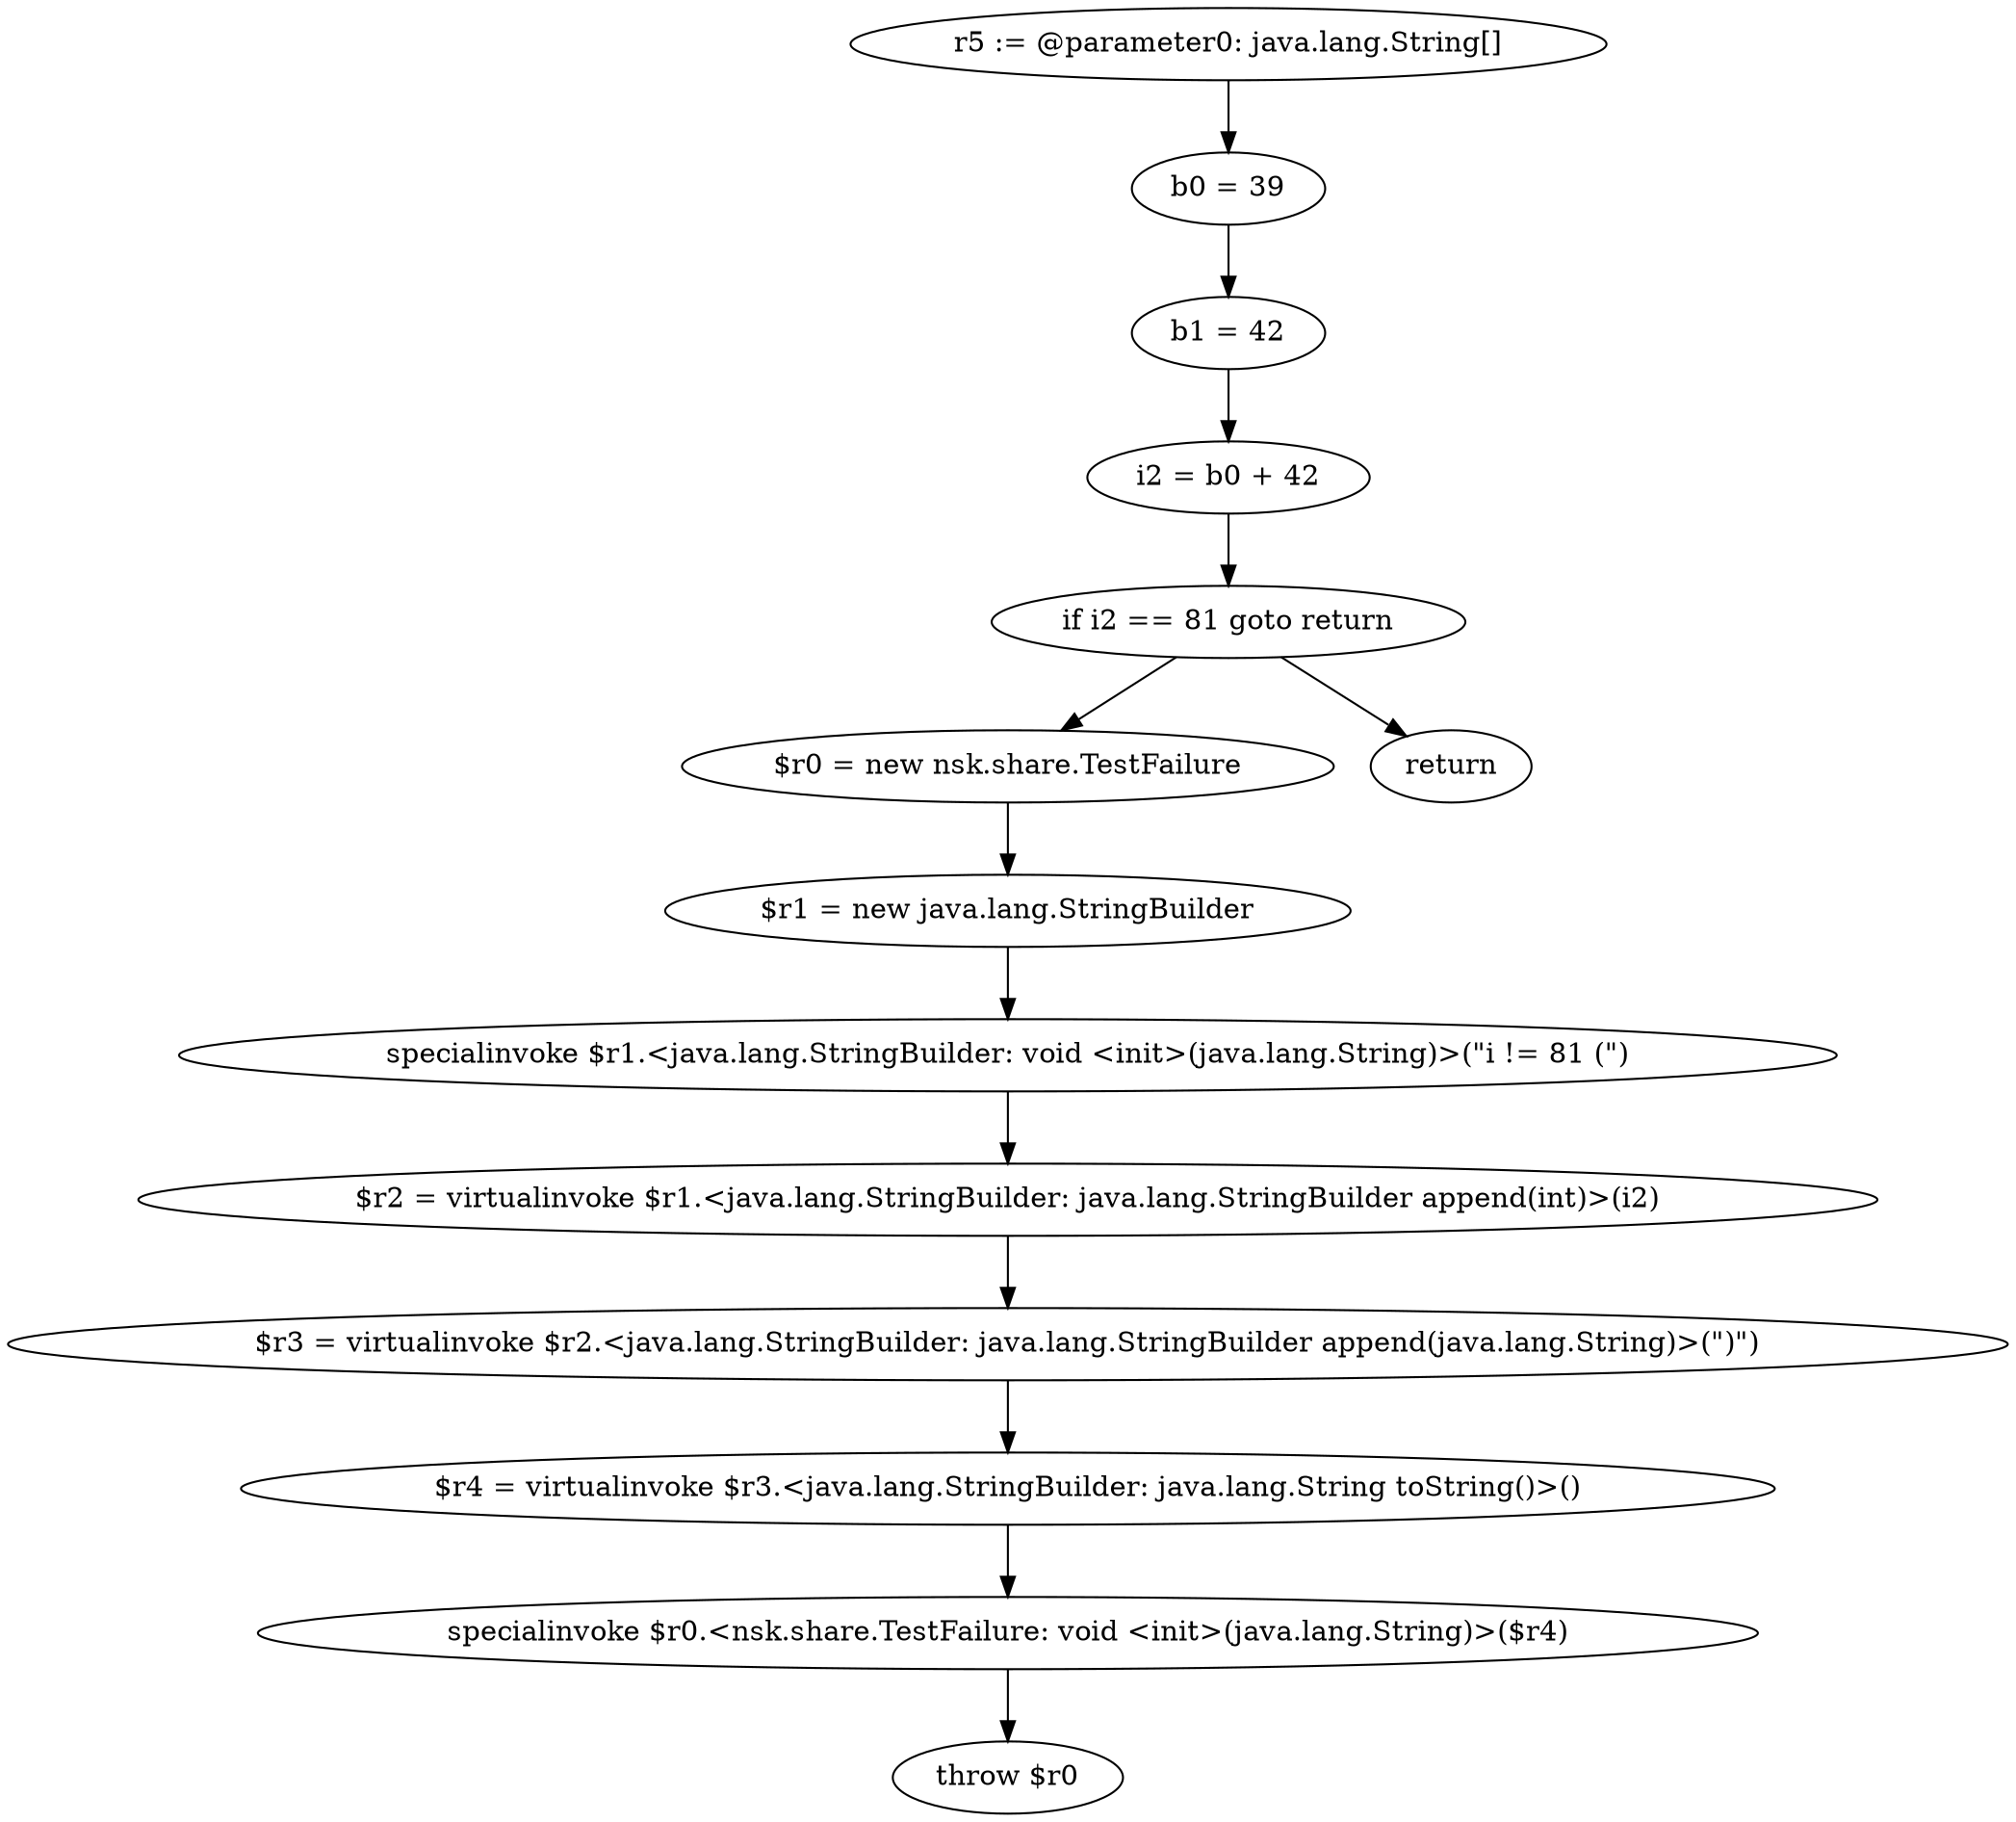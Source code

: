 digraph "unitGraph" {
    "r5 := @parameter0: java.lang.String[]"
    "b0 = 39"
    "b1 = 42"
    "i2 = b0 + 42"
    "if i2 == 81 goto return"
    "$r0 = new nsk.share.TestFailure"
    "$r1 = new java.lang.StringBuilder"
    "specialinvoke $r1.<java.lang.StringBuilder: void <init>(java.lang.String)>(\"i != 81 (\")"
    "$r2 = virtualinvoke $r1.<java.lang.StringBuilder: java.lang.StringBuilder append(int)>(i2)"
    "$r3 = virtualinvoke $r2.<java.lang.StringBuilder: java.lang.StringBuilder append(java.lang.String)>(\")\")"
    "$r4 = virtualinvoke $r3.<java.lang.StringBuilder: java.lang.String toString()>()"
    "specialinvoke $r0.<nsk.share.TestFailure: void <init>(java.lang.String)>($r4)"
    "throw $r0"
    "return"
    "r5 := @parameter0: java.lang.String[]"->"b0 = 39";
    "b0 = 39"->"b1 = 42";
    "b1 = 42"->"i2 = b0 + 42";
    "i2 = b0 + 42"->"if i2 == 81 goto return";
    "if i2 == 81 goto return"->"$r0 = new nsk.share.TestFailure";
    "if i2 == 81 goto return"->"return";
    "$r0 = new nsk.share.TestFailure"->"$r1 = new java.lang.StringBuilder";
    "$r1 = new java.lang.StringBuilder"->"specialinvoke $r1.<java.lang.StringBuilder: void <init>(java.lang.String)>(\"i != 81 (\")";
    "specialinvoke $r1.<java.lang.StringBuilder: void <init>(java.lang.String)>(\"i != 81 (\")"->"$r2 = virtualinvoke $r1.<java.lang.StringBuilder: java.lang.StringBuilder append(int)>(i2)";
    "$r2 = virtualinvoke $r1.<java.lang.StringBuilder: java.lang.StringBuilder append(int)>(i2)"->"$r3 = virtualinvoke $r2.<java.lang.StringBuilder: java.lang.StringBuilder append(java.lang.String)>(\")\")";
    "$r3 = virtualinvoke $r2.<java.lang.StringBuilder: java.lang.StringBuilder append(java.lang.String)>(\")\")"->"$r4 = virtualinvoke $r3.<java.lang.StringBuilder: java.lang.String toString()>()";
    "$r4 = virtualinvoke $r3.<java.lang.StringBuilder: java.lang.String toString()>()"->"specialinvoke $r0.<nsk.share.TestFailure: void <init>(java.lang.String)>($r4)";
    "specialinvoke $r0.<nsk.share.TestFailure: void <init>(java.lang.String)>($r4)"->"throw $r0";
}
